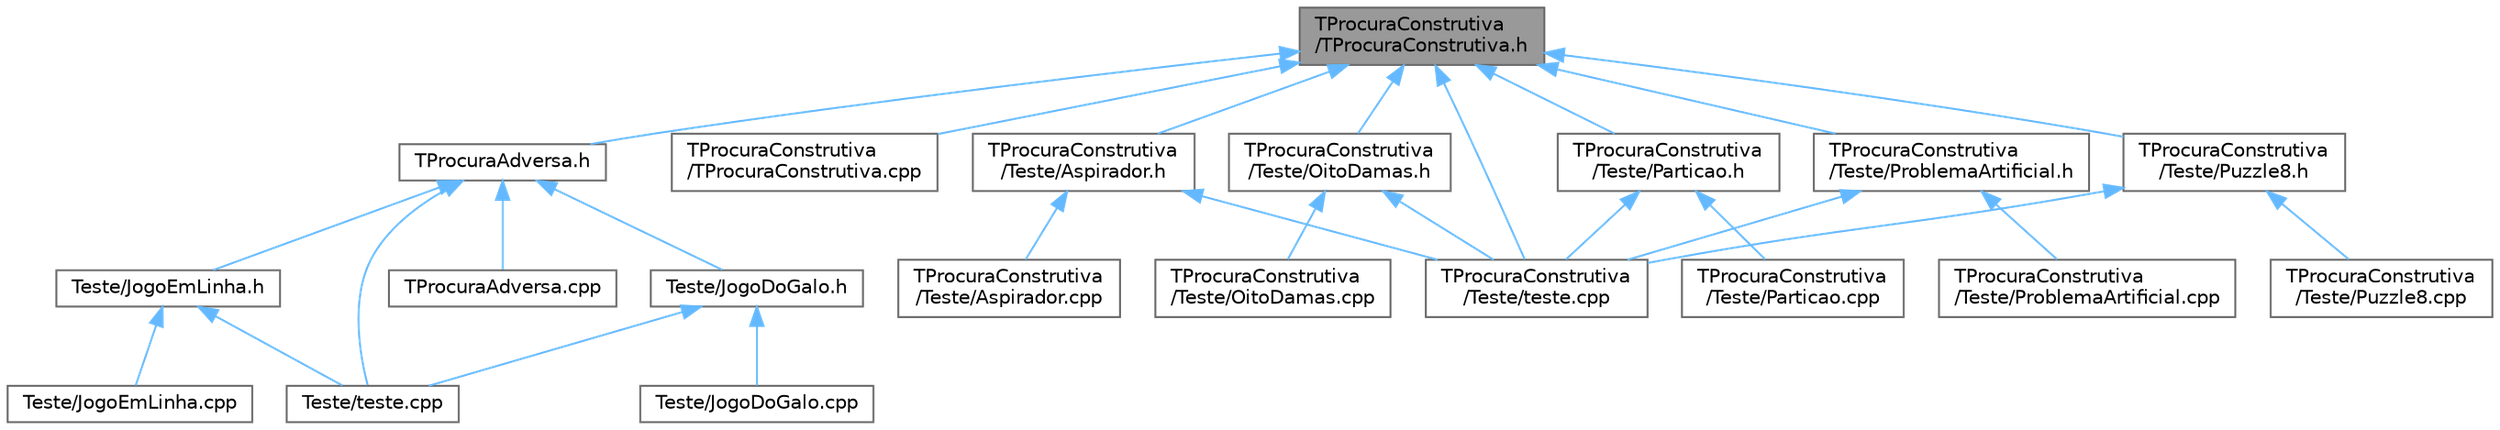 digraph "TProcuraConstrutiva/TProcuraConstrutiva.h"
{
 // LATEX_PDF_SIZE
  bgcolor="transparent";
  edge [fontname=Helvetica,fontsize=10,labelfontname=Helvetica,labelfontsize=10];
  node [fontname=Helvetica,fontsize=10,shape=box,height=0.2,width=0.4];
  Node1 [id="Node000001",label="TProcuraConstrutiva\l/TProcuraConstrutiva.h",height=0.2,width=0.4,color="gray40", fillcolor="grey60", style="filled", fontcolor="black",tooltip=" "];
  Node1 -> Node2 [id="edge27_Node000001_Node000002",dir="back",color="steelblue1",style="solid",tooltip=" "];
  Node2 [id="Node000002",label="TProcuraAdversa.h",height=0.2,width=0.4,color="grey40", fillcolor="white", style="filled",URL="$TProcuraAdversa_8h.html",tooltip=" "];
  Node2 -> Node3 [id="edge28_Node000002_Node000003",dir="back",color="steelblue1",style="solid",tooltip=" "];
  Node3 [id="Node000003",label="TProcuraAdversa.cpp",height=0.2,width=0.4,color="grey40", fillcolor="white", style="filled",URL="$TProcuraAdversa_8cpp.html",tooltip=" "];
  Node2 -> Node4 [id="edge29_Node000002_Node000004",dir="back",color="steelblue1",style="solid",tooltip=" "];
  Node4 [id="Node000004",label="Teste/JogoDoGalo.h",height=0.2,width=0.4,color="grey40", fillcolor="white", style="filled",URL="$JogoDoGalo_8h.html",tooltip=" "];
  Node4 -> Node5 [id="edge30_Node000004_Node000005",dir="back",color="steelblue1",style="solid",tooltip=" "];
  Node5 [id="Node000005",label="Teste/JogoDoGalo.cpp",height=0.2,width=0.4,color="grey40", fillcolor="white", style="filled",URL="$JogoDoGalo_8cpp.html",tooltip=" "];
  Node4 -> Node6 [id="edge31_Node000004_Node000006",dir="back",color="steelblue1",style="solid",tooltip=" "];
  Node6 [id="Node000006",label="Teste/teste.cpp",height=0.2,width=0.4,color="grey40", fillcolor="white", style="filled",URL="$Teste_2teste_8cpp.html",tooltip=" "];
  Node2 -> Node7 [id="edge32_Node000002_Node000007",dir="back",color="steelblue1",style="solid",tooltip=" "];
  Node7 [id="Node000007",label="Teste/JogoEmLinha.h",height=0.2,width=0.4,color="grey40", fillcolor="white", style="filled",URL="$JogoEmLinha_8h.html",tooltip=" "];
  Node7 -> Node8 [id="edge33_Node000007_Node000008",dir="back",color="steelblue1",style="solid",tooltip=" "];
  Node8 [id="Node000008",label="Teste/JogoEmLinha.cpp",height=0.2,width=0.4,color="grey40", fillcolor="white", style="filled",URL="$JogoEmLinha_8cpp.html",tooltip=" "];
  Node7 -> Node6 [id="edge34_Node000007_Node000006",dir="back",color="steelblue1",style="solid",tooltip=" "];
  Node2 -> Node6 [id="edge35_Node000002_Node000006",dir="back",color="steelblue1",style="solid",tooltip=" "];
  Node1 -> Node9 [id="edge36_Node000001_Node000009",dir="back",color="steelblue1",style="solid",tooltip=" "];
  Node9 [id="Node000009",label="TProcuraConstrutiva\l/TProcuraConstrutiva.cpp",height=0.2,width=0.4,color="grey40", fillcolor="white", style="filled",URL="$TProcuraConstrutiva_8cpp.html",tooltip=" "];
  Node1 -> Node10 [id="edge37_Node000001_Node000010",dir="back",color="steelblue1",style="solid",tooltip=" "];
  Node10 [id="Node000010",label="TProcuraConstrutiva\l/Teste/Aspirador.h",height=0.2,width=0.4,color="grey40", fillcolor="white", style="filled",URL="$Aspirador_8h.html",tooltip=" "];
  Node10 -> Node11 [id="edge38_Node000010_Node000011",dir="back",color="steelblue1",style="solid",tooltip=" "];
  Node11 [id="Node000011",label="TProcuraConstrutiva\l/Teste/Aspirador.cpp",height=0.2,width=0.4,color="grey40", fillcolor="white", style="filled",URL="$Aspirador_8cpp.html",tooltip=" "];
  Node10 -> Node12 [id="edge39_Node000010_Node000012",dir="back",color="steelblue1",style="solid",tooltip=" "];
  Node12 [id="Node000012",label="TProcuraConstrutiva\l/Teste/teste.cpp",height=0.2,width=0.4,color="grey40", fillcolor="white", style="filled",URL="$TProcuraConstrutiva_2Teste_2teste_8cpp.html",tooltip=" "];
  Node1 -> Node13 [id="edge40_Node000001_Node000013",dir="back",color="steelblue1",style="solid",tooltip=" "];
  Node13 [id="Node000013",label="TProcuraConstrutiva\l/Teste/OitoDamas.h",height=0.2,width=0.4,color="grey40", fillcolor="white", style="filled",URL="$OitoDamas_8h.html",tooltip=" "];
  Node13 -> Node14 [id="edge41_Node000013_Node000014",dir="back",color="steelblue1",style="solid",tooltip=" "];
  Node14 [id="Node000014",label="TProcuraConstrutiva\l/Teste/OitoDamas.cpp",height=0.2,width=0.4,color="grey40", fillcolor="white", style="filled",URL="$OitoDamas_8cpp.html",tooltip=" "];
  Node13 -> Node12 [id="edge42_Node000013_Node000012",dir="back",color="steelblue1",style="solid",tooltip=" "];
  Node1 -> Node15 [id="edge43_Node000001_Node000015",dir="back",color="steelblue1",style="solid",tooltip=" "];
  Node15 [id="Node000015",label="TProcuraConstrutiva\l/Teste/Particao.h",height=0.2,width=0.4,color="grey40", fillcolor="white", style="filled",URL="$Particao_8h.html",tooltip=" "];
  Node15 -> Node16 [id="edge44_Node000015_Node000016",dir="back",color="steelblue1",style="solid",tooltip=" "];
  Node16 [id="Node000016",label="TProcuraConstrutiva\l/Teste/Particao.cpp",height=0.2,width=0.4,color="grey40", fillcolor="white", style="filled",URL="$Particao_8cpp.html",tooltip=" "];
  Node15 -> Node12 [id="edge45_Node000015_Node000012",dir="back",color="steelblue1",style="solid",tooltip=" "];
  Node1 -> Node17 [id="edge46_Node000001_Node000017",dir="back",color="steelblue1",style="solid",tooltip=" "];
  Node17 [id="Node000017",label="TProcuraConstrutiva\l/Teste/ProblemaArtificial.h",height=0.2,width=0.4,color="grey40", fillcolor="white", style="filled",URL="$ProblemaArtificial_8h.html",tooltip=" "];
  Node17 -> Node18 [id="edge47_Node000017_Node000018",dir="back",color="steelblue1",style="solid",tooltip=" "];
  Node18 [id="Node000018",label="TProcuraConstrutiva\l/Teste/ProblemaArtificial.cpp",height=0.2,width=0.4,color="grey40", fillcolor="white", style="filled",URL="$ProblemaArtificial_8cpp.html",tooltip=" "];
  Node17 -> Node12 [id="edge48_Node000017_Node000012",dir="back",color="steelblue1",style="solid",tooltip=" "];
  Node1 -> Node19 [id="edge49_Node000001_Node000019",dir="back",color="steelblue1",style="solid",tooltip=" "];
  Node19 [id="Node000019",label="TProcuraConstrutiva\l/Teste/Puzzle8.h",height=0.2,width=0.4,color="grey40", fillcolor="white", style="filled",URL="$Puzzle8_8h.html",tooltip=" "];
  Node19 -> Node20 [id="edge50_Node000019_Node000020",dir="back",color="steelblue1",style="solid",tooltip=" "];
  Node20 [id="Node000020",label="TProcuraConstrutiva\l/Teste/Puzzle8.cpp",height=0.2,width=0.4,color="grey40", fillcolor="white", style="filled",URL="$Puzzle8_8cpp.html",tooltip=" "];
  Node19 -> Node12 [id="edge51_Node000019_Node000012",dir="back",color="steelblue1",style="solid",tooltip=" "];
  Node1 -> Node12 [id="edge52_Node000001_Node000012",dir="back",color="steelblue1",style="solid",tooltip=" "];
}
